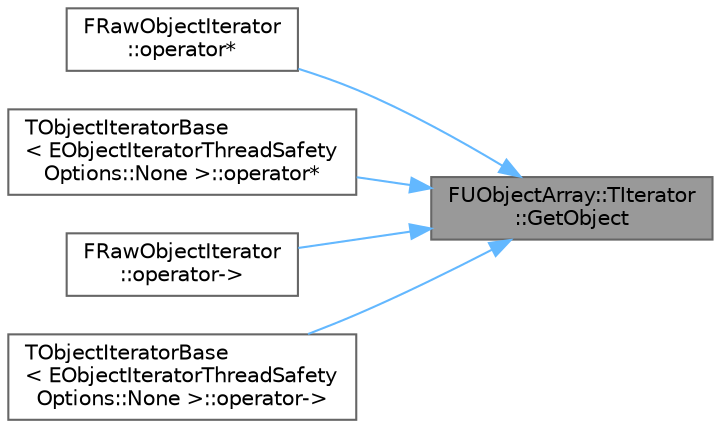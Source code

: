 digraph "FUObjectArray::TIterator::GetObject"
{
 // INTERACTIVE_SVG=YES
 // LATEX_PDF_SIZE
  bgcolor="transparent";
  edge [fontname=Helvetica,fontsize=10,labelfontname=Helvetica,labelfontsize=10];
  node [fontname=Helvetica,fontsize=10,shape=box,height=0.2,width=0.4];
  rankdir="RL";
  Node1 [id="Node000001",label="FUObjectArray::TIterator\l::GetObject",height=0.2,width=0.4,color="gray40", fillcolor="grey60", style="filled", fontcolor="black",tooltip="Dereferences the iterator with an ordinary name for clarity in derived classes."];
  Node1 -> Node2 [id="edge1_Node000001_Node000002",dir="back",color="steelblue1",style="solid",tooltip=" "];
  Node2 [id="Node000002",label="FRawObjectIterator\l::operator*",height=0.2,width=0.4,color="grey40", fillcolor="white", style="filled",URL="$dc/d56/classFRawObjectIterator.html#affa1a6f261c5e4f01f9c20e6e07eb4ad",tooltip="Iterator dereference."];
  Node1 -> Node3 [id="edge2_Node000001_Node000003",dir="back",color="steelblue1",style="solid",tooltip=" "];
  Node3 [id="Node000003",label="TObjectIteratorBase\l\< EObjectIteratorThreadSafety\lOptions::None \>::operator*",height=0.2,width=0.4,color="grey40", fillcolor="white", style="filled",URL="$d1/d0e/classTObjectIteratorBase.html#a5dc6117028390a0e3bba448e56e0a942",tooltip=" "];
  Node1 -> Node4 [id="edge3_Node000001_Node000004",dir="back",color="steelblue1",style="solid",tooltip=" "];
  Node4 [id="Node000004",label="FRawObjectIterator\l::operator-\>",height=0.2,width=0.4,color="grey40", fillcolor="white", style="filled",URL="$dc/d56/classFRawObjectIterator.html#a991b74f63292c05b595eebdc4c20ff8d",tooltip="Iterator dereference."];
  Node1 -> Node5 [id="edge4_Node000001_Node000005",dir="back",color="steelblue1",style="solid",tooltip=" "];
  Node5 [id="Node000005",label="TObjectIteratorBase\l\< EObjectIteratorThreadSafety\lOptions::None \>::operator-\>",height=0.2,width=0.4,color="grey40", fillcolor="white", style="filled",URL="$d1/d0e/classTObjectIteratorBase.html#abbc1dfd3bc91067676853ccd087496b8",tooltip=" "];
}
